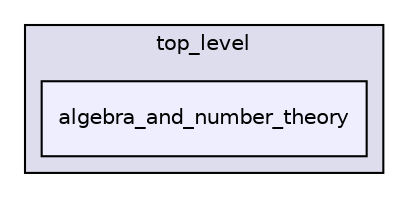 digraph "src/lib/top_level/algebra_and_number_theory" {
  compound=true
  node [ fontsize="10", fontname="Helvetica"];
  edge [ labelfontsize="10", labelfontname="Helvetica"];
  subgraph clusterdir_f5c0bc76088c47026aa4f8933cdbac38 {
    graph [ bgcolor="#ddddee", pencolor="black", label="top_level" fontname="Helvetica", fontsize="10", URL="dir_f5c0bc76088c47026aa4f8933cdbac38.html"]
  dir_43c95775ec11ce71823d5f861d8bbc1d [shape=box, label="algebra_and_number_theory", style="filled", fillcolor="#eeeeff", pencolor="black", URL="dir_43c95775ec11ce71823d5f861d8bbc1d.html"];
  }
}
